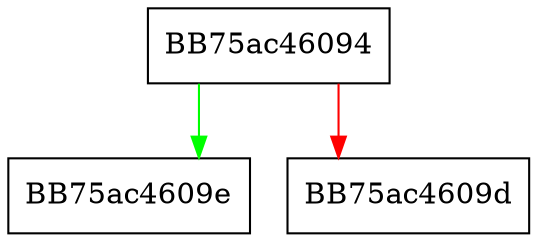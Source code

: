 digraph GetFolderCount {
  node [shape="box"];
  graph [splines=ortho];
  BB75ac46094 -> BB75ac4609e [color="green"];
  BB75ac46094 -> BB75ac4609d [color="red"];
}